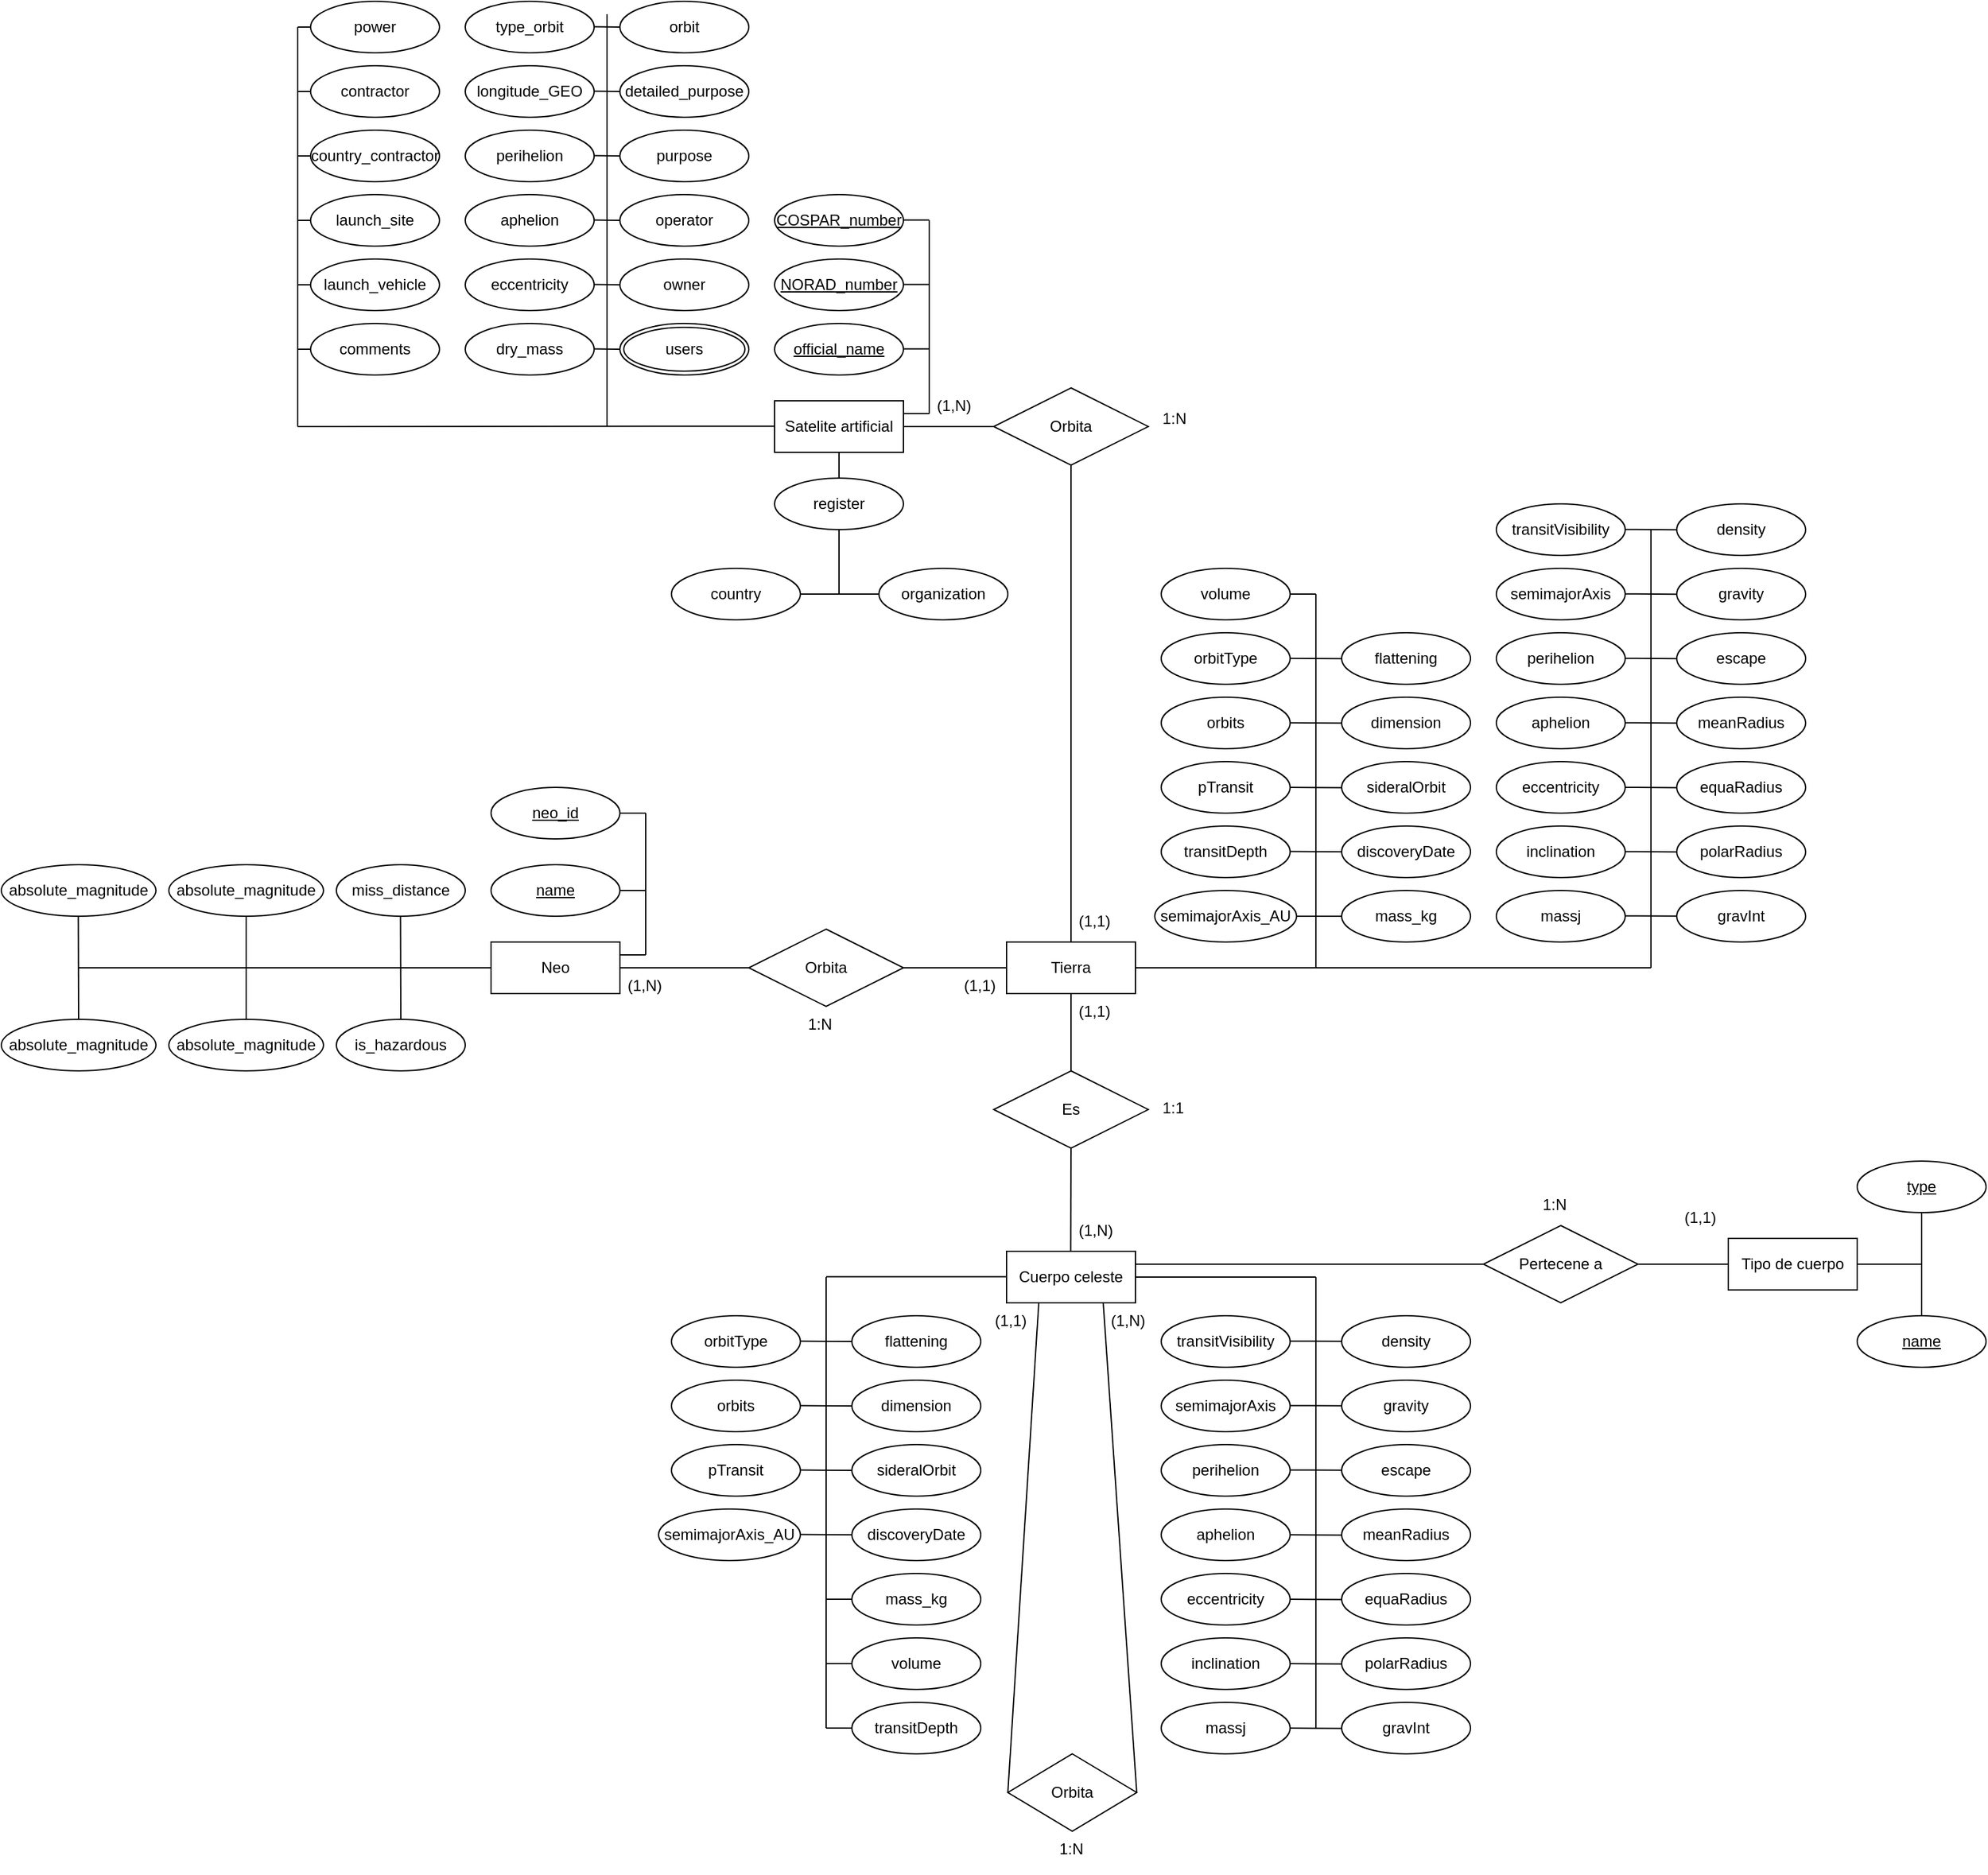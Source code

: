<mxfile version="24.8.3">
  <diagram name="Page-1" id="JwZZA1nJ-U_nsFNDZFmL">
    <mxGraphModel dx="2819" dy="2094" grid="1" gridSize="10" guides="1" tooltips="1" connect="1" arrows="1" fold="1" page="1" pageScale="1" pageWidth="850" pageHeight="1100" math="0" shadow="0">
      <root>
        <mxCell id="0" />
        <mxCell id="1" parent="0" />
        <mxCell id="BZmL4ZaEyLGGJYESyGP8-1" value="Cuerpo celeste" style="whiteSpace=wrap;html=1;align=center;" parent="1" vertex="1">
          <mxGeometry x="400" y="370" width="100" height="40" as="geometry" />
        </mxCell>
        <mxCell id="BZmL4ZaEyLGGJYESyGP8-6" value="semimajorAxis" style="ellipse;whiteSpace=wrap;html=1;align=center;" parent="1" vertex="1">
          <mxGeometry x="520" y="470" width="100" height="40" as="geometry" />
        </mxCell>
        <mxCell id="BZmL4ZaEyLGGJYESyGP8-7" value="perihelion" style="ellipse;whiteSpace=wrap;html=1;align=center;" parent="1" vertex="1">
          <mxGeometry x="520" y="520" width="100" height="40" as="geometry" />
        </mxCell>
        <mxCell id="BZmL4ZaEyLGGJYESyGP8-9" value="eccentricity" style="ellipse;whiteSpace=wrap;html=1;align=center;" parent="1" vertex="1">
          <mxGeometry x="520" y="620" width="100" height="40" as="geometry" />
        </mxCell>
        <mxCell id="BZmL4ZaEyLGGJYESyGP8-10" value="inclination" style="ellipse;whiteSpace=wrap;html=1;align=center;" parent="1" vertex="1">
          <mxGeometry x="520" y="670" width="100" height="40" as="geometry" />
        </mxCell>
        <mxCell id="BZmL4ZaEyLGGJYESyGP8-12" value="gravity" style="ellipse;whiteSpace=wrap;html=1;align=center;" parent="1" vertex="1">
          <mxGeometry x="660" y="470" width="100" height="40" as="geometry" />
        </mxCell>
        <mxCell id="BZmL4ZaEyLGGJYESyGP8-13" value="escape" style="ellipse;whiteSpace=wrap;html=1;align=center;" parent="1" vertex="1">
          <mxGeometry x="660" y="520" width="100" height="40" as="geometry" />
        </mxCell>
        <mxCell id="BZmL4ZaEyLGGJYESyGP8-15" value="equaRadius" style="ellipse;whiteSpace=wrap;html=1;align=center;" parent="1" vertex="1">
          <mxGeometry x="660" y="620" width="100" height="40" as="geometry" />
        </mxCell>
        <mxCell id="BZmL4ZaEyLGGJYESyGP8-16" value="polarRadius" style="ellipse;whiteSpace=wrap;html=1;align=center;" parent="1" vertex="1">
          <mxGeometry x="660" y="670" width="100" height="40" as="geometry" />
        </mxCell>
        <mxCell id="BZmL4ZaEyLGGJYESyGP8-17" value="meanRadius" style="ellipse;whiteSpace=wrap;html=1;align=center;" parent="1" vertex="1">
          <mxGeometry x="660" y="570" width="100" height="40" as="geometry" />
        </mxCell>
        <mxCell id="BZmL4ZaEyLGGJYESyGP8-18" value="aphelion" style="ellipse;whiteSpace=wrap;html=1;align=center;" parent="1" vertex="1">
          <mxGeometry x="520" y="570" width="100" height="40" as="geometry" />
        </mxCell>
        <mxCell id="BZmL4ZaEyLGGJYESyGP8-19" value="density" style="ellipse;whiteSpace=wrap;html=1;align=center;" parent="1" vertex="1">
          <mxGeometry x="660" y="420" width="100" height="40" as="geometry" />
        </mxCell>
        <mxCell id="BZmL4ZaEyLGGJYESyGP8-20" value="dimension" style="ellipse;whiteSpace=wrap;html=1;align=center;" parent="1" vertex="1">
          <mxGeometry x="280" y="470" width="100" height="40" as="geometry" />
        </mxCell>
        <mxCell id="BZmL4ZaEyLGGJYESyGP8-21" value="sideralOrbit" style="ellipse;whiteSpace=wrap;html=1;align=center;" parent="1" vertex="1">
          <mxGeometry x="280" y="520" width="100" height="40" as="geometry" />
        </mxCell>
        <mxCell id="BZmL4ZaEyLGGJYESyGP8-22" value="mass_kg" style="ellipse;whiteSpace=wrap;html=1;align=center;" parent="1" vertex="1">
          <mxGeometry x="280" y="620" width="100" height="40" as="geometry" />
        </mxCell>
        <mxCell id="BZmL4ZaEyLGGJYESyGP8-23" value="volume" style="ellipse;whiteSpace=wrap;html=1;align=center;" parent="1" vertex="1">
          <mxGeometry x="280" y="670" width="100" height="40" as="geometry" />
        </mxCell>
        <mxCell id="BZmL4ZaEyLGGJYESyGP8-24" value="discoveryDate" style="ellipse;whiteSpace=wrap;html=1;align=center;" parent="1" vertex="1">
          <mxGeometry x="280" y="570" width="100" height="40" as="geometry" />
        </mxCell>
        <mxCell id="BZmL4ZaEyLGGJYESyGP8-25" value="flattening" style="ellipse;whiteSpace=wrap;html=1;align=center;" parent="1" vertex="1">
          <mxGeometry x="280" y="420" width="100" height="40" as="geometry" />
        </mxCell>
        <mxCell id="BZmL4ZaEyLGGJYESyGP8-26" value="orbits" style="ellipse;whiteSpace=wrap;html=1;align=center;" parent="1" vertex="1">
          <mxGeometry x="140" y="470" width="100" height="40" as="geometry" />
        </mxCell>
        <mxCell id="BZmL4ZaEyLGGJYESyGP8-29" value="pTransit" style="ellipse;whiteSpace=wrap;html=1;align=center;" parent="1" vertex="1">
          <mxGeometry x="140" y="520" width="100" height="40" as="geometry" />
        </mxCell>
        <mxCell id="BZmL4ZaEyLGGJYESyGP8-31" value="orbitType" style="ellipse;whiteSpace=wrap;html=1;align=center;" parent="1" vertex="1">
          <mxGeometry x="140" y="420" width="100" height="40" as="geometry" />
        </mxCell>
        <mxCell id="BZmL4ZaEyLGGJYESyGP8-32" value="transitVisibility" style="ellipse;whiteSpace=wrap;html=1;align=center;" parent="1" vertex="1">
          <mxGeometry x="520" y="420" width="100" height="40" as="geometry" />
        </mxCell>
        <mxCell id="BZmL4ZaEyLGGJYESyGP8-33" value="transitDepth" style="ellipse;whiteSpace=wrap;html=1;align=center;" parent="1" vertex="1">
          <mxGeometry x="280" y="720" width="100" height="40" as="geometry" />
        </mxCell>
        <mxCell id="BZmL4ZaEyLGGJYESyGP8-34" value="semimajorAxis_AU" style="ellipse;whiteSpace=wrap;html=1;align=center;" parent="1" vertex="1">
          <mxGeometry x="130" y="570" width="110" height="40" as="geometry" />
        </mxCell>
        <mxCell id="BZmL4ZaEyLGGJYESyGP8-35" value="gravInt" style="ellipse;whiteSpace=wrap;html=1;align=center;" parent="1" vertex="1">
          <mxGeometry x="660" y="720" width="100" height="40" as="geometry" />
        </mxCell>
        <mxCell id="BZmL4ZaEyLGGJYESyGP8-36" value="massj" style="ellipse;whiteSpace=wrap;html=1;align=center;" parent="1" vertex="1">
          <mxGeometry x="520" y="720" width="100" height="40" as="geometry" />
        </mxCell>
        <mxCell id="BZmL4ZaEyLGGJYESyGP8-40" value="" style="endArrow=none;html=1;rounded=0;entryX=0.5;entryY=0;entryDx=0;entryDy=0;exitX=0.5;exitY=1;exitDx=0;exitDy=0;" parent="1" source="nv7CB-xG_zoC1LO6iBQY-89" target="nv7CB-xG_zoC1LO6iBQY-88" edge="1">
          <mxGeometry relative="1" as="geometry">
            <mxPoint x="450" y="170" as="sourcePoint" />
            <mxPoint x="450" y="340" as="targetPoint" />
          </mxGeometry>
        </mxCell>
        <mxCell id="BZmL4ZaEyLGGJYESyGP8-45" value="" style="endArrow=none;html=1;rounded=0;exitX=1;exitY=0.5;exitDx=0;exitDy=0;" parent="1" source="BZmL4ZaEyLGGJYESyGP8-1" edge="1">
          <mxGeometry relative="1" as="geometry">
            <mxPoint x="410" y="430" as="sourcePoint" />
            <mxPoint x="640" y="390" as="targetPoint" />
          </mxGeometry>
        </mxCell>
        <mxCell id="BZmL4ZaEyLGGJYESyGP8-46" value="" style="endArrow=none;html=1;rounded=0;" parent="1" edge="1">
          <mxGeometry relative="1" as="geometry">
            <mxPoint x="640" y="740" as="sourcePoint" />
            <mxPoint x="640" y="390" as="targetPoint" />
          </mxGeometry>
        </mxCell>
        <mxCell id="BZmL4ZaEyLGGJYESyGP8-47" value="" style="endArrow=none;html=1;rounded=0;" parent="1" edge="1">
          <mxGeometry relative="1" as="geometry">
            <mxPoint x="260" y="740" as="sourcePoint" />
            <mxPoint x="260" y="390" as="targetPoint" />
          </mxGeometry>
        </mxCell>
        <mxCell id="BZmL4ZaEyLGGJYESyGP8-48" value="" style="endArrow=none;html=1;rounded=0;exitX=1;exitY=0.5;exitDx=0;exitDy=0;" parent="1" edge="1">
          <mxGeometry relative="1" as="geometry">
            <mxPoint x="260" y="389.76" as="sourcePoint" />
            <mxPoint x="400" y="389.76" as="targetPoint" />
          </mxGeometry>
        </mxCell>
        <mxCell id="BZmL4ZaEyLGGJYESyGP8-49" value="" style="endArrow=none;html=1;rounded=0;" parent="1" edge="1">
          <mxGeometry relative="1" as="geometry">
            <mxPoint x="260" y="740" as="sourcePoint" />
            <mxPoint x="280" y="740" as="targetPoint" />
          </mxGeometry>
        </mxCell>
        <mxCell id="BZmL4ZaEyLGGJYESyGP8-50" value="" style="endArrow=none;html=1;rounded=0;" parent="1" edge="1">
          <mxGeometry relative="1" as="geometry">
            <mxPoint x="260" y="690" as="sourcePoint" />
            <mxPoint x="280" y="690" as="targetPoint" />
          </mxGeometry>
        </mxCell>
        <mxCell id="BZmL4ZaEyLGGJYESyGP8-51" value="" style="endArrow=none;html=1;rounded=0;" parent="1" edge="1">
          <mxGeometry relative="1" as="geometry">
            <mxPoint x="260" y="640" as="sourcePoint" />
            <mxPoint x="280" y="640" as="targetPoint" />
          </mxGeometry>
        </mxCell>
        <mxCell id="BZmL4ZaEyLGGJYESyGP8-52" value="" style="endArrow=none;html=1;rounded=0;" parent="1" edge="1">
          <mxGeometry relative="1" as="geometry">
            <mxPoint x="240" y="589.8" as="sourcePoint" />
            <mxPoint x="280" y="590" as="targetPoint" />
          </mxGeometry>
        </mxCell>
        <mxCell id="BZmL4ZaEyLGGJYESyGP8-53" value="" style="endArrow=none;html=1;rounded=0;" parent="1" edge="1">
          <mxGeometry relative="1" as="geometry">
            <mxPoint x="240" y="539.8" as="sourcePoint" />
            <mxPoint x="280" y="540" as="targetPoint" />
          </mxGeometry>
        </mxCell>
        <mxCell id="BZmL4ZaEyLGGJYESyGP8-54" value="" style="endArrow=none;html=1;rounded=0;" parent="1" edge="1">
          <mxGeometry relative="1" as="geometry">
            <mxPoint x="240" y="439.8" as="sourcePoint" />
            <mxPoint x="280" y="440" as="targetPoint" />
          </mxGeometry>
        </mxCell>
        <mxCell id="BZmL4ZaEyLGGJYESyGP8-55" value="" style="endArrow=none;html=1;rounded=0;" parent="1" edge="1">
          <mxGeometry relative="1" as="geometry">
            <mxPoint x="240" y="489.8" as="sourcePoint" />
            <mxPoint x="280" y="490" as="targetPoint" />
          </mxGeometry>
        </mxCell>
        <mxCell id="BZmL4ZaEyLGGJYESyGP8-60" value="" style="endArrow=none;html=1;rounded=0;" parent="1" edge="1">
          <mxGeometry relative="1" as="geometry">
            <mxPoint x="620" y="740" as="sourcePoint" />
            <mxPoint x="660" y="740.2" as="targetPoint" />
          </mxGeometry>
        </mxCell>
        <mxCell id="BZmL4ZaEyLGGJYESyGP8-61" value="" style="endArrow=none;html=1;rounded=0;" parent="1" edge="1">
          <mxGeometry relative="1" as="geometry">
            <mxPoint x="620" y="690" as="sourcePoint" />
            <mxPoint x="660" y="690.2" as="targetPoint" />
          </mxGeometry>
        </mxCell>
        <mxCell id="BZmL4ZaEyLGGJYESyGP8-62" value="" style="endArrow=none;html=1;rounded=0;" parent="1" edge="1">
          <mxGeometry relative="1" as="geometry">
            <mxPoint x="620" y="640" as="sourcePoint" />
            <mxPoint x="660" y="640.2" as="targetPoint" />
          </mxGeometry>
        </mxCell>
        <mxCell id="BZmL4ZaEyLGGJYESyGP8-63" value="" style="endArrow=none;html=1;rounded=0;" parent="1" edge="1">
          <mxGeometry relative="1" as="geometry">
            <mxPoint x="620" y="590" as="sourcePoint" />
            <mxPoint x="660" y="590.2" as="targetPoint" />
          </mxGeometry>
        </mxCell>
        <mxCell id="BZmL4ZaEyLGGJYESyGP8-64" value="" style="endArrow=none;html=1;rounded=0;" parent="1" edge="1">
          <mxGeometry relative="1" as="geometry">
            <mxPoint x="620" y="539.71" as="sourcePoint" />
            <mxPoint x="660" y="539.91" as="targetPoint" />
          </mxGeometry>
        </mxCell>
        <mxCell id="BZmL4ZaEyLGGJYESyGP8-65" value="" style="endArrow=none;html=1;rounded=0;" parent="1" edge="1">
          <mxGeometry relative="1" as="geometry">
            <mxPoint x="620" y="489.71" as="sourcePoint" />
            <mxPoint x="660" y="489.91" as="targetPoint" />
          </mxGeometry>
        </mxCell>
        <mxCell id="BZmL4ZaEyLGGJYESyGP8-66" value="" style="endArrow=none;html=1;rounded=0;" parent="1" edge="1">
          <mxGeometry relative="1" as="geometry">
            <mxPoint x="620" y="439.71" as="sourcePoint" />
            <mxPoint x="660" y="439.91" as="targetPoint" />
          </mxGeometry>
        </mxCell>
        <mxCell id="BZmL4ZaEyLGGJYESyGP8-67" value="Tipo de cuerpo" style="whiteSpace=wrap;html=1;align=center;" parent="1" vertex="1">
          <mxGeometry x="960" y="360" width="100" height="40" as="geometry" />
        </mxCell>
        <mxCell id="BZmL4ZaEyLGGJYESyGP8-69" value="" style="endArrow=none;html=1;rounded=0;exitX=0.75;exitY=0;exitDx=0;exitDy=0;" parent="1" edge="1">
          <mxGeometry relative="1" as="geometry">
            <mxPoint x="500" y="380" as="sourcePoint" />
            <mxPoint x="830" y="380" as="targetPoint" />
          </mxGeometry>
        </mxCell>
        <mxCell id="BZmL4ZaEyLGGJYESyGP8-71" value="" style="endArrow=none;html=1;rounded=0;entryX=0;entryY=0.5;entryDx=0;entryDy=0;exitX=1;exitY=0.5;exitDx=0;exitDy=0;" parent="1" source="BZmL4ZaEyLGGJYESyGP8-79" target="BZmL4ZaEyLGGJYESyGP8-67" edge="1">
          <mxGeometry relative="1" as="geometry">
            <mxPoint x="830" y="270" as="sourcePoint" />
            <mxPoint x="660" y="320" as="targetPoint" />
          </mxGeometry>
        </mxCell>
        <mxCell id="BZmL4ZaEyLGGJYESyGP8-72" value="type" style="ellipse;whiteSpace=wrap;html=1;align=center;fontStyle=4;" parent="1" vertex="1">
          <mxGeometry x="1060" y="300" width="100" height="40" as="geometry" />
        </mxCell>
        <mxCell id="BZmL4ZaEyLGGJYESyGP8-73" value="name" style="ellipse;whiteSpace=wrap;html=1;align=center;fontStyle=4;" parent="1" vertex="1">
          <mxGeometry x="1060" y="420" width="100" height="40" as="geometry" />
        </mxCell>
        <mxCell id="BZmL4ZaEyLGGJYESyGP8-74" value="" style="line;strokeWidth=1;rotatable=0;dashed=0;labelPosition=right;align=left;verticalAlign=middle;spacingTop=0;spacingLeft=6;points=[];portConstraint=eastwest;" parent="1" vertex="1">
          <mxGeometry x="1060" y="375" width="50" height="10" as="geometry" />
        </mxCell>
        <mxCell id="BZmL4ZaEyLGGJYESyGP8-78" value="" style="endArrow=none;html=1;rounded=0;exitX=0.5;exitY=1;exitDx=0;exitDy=0;entryX=0.5;entryY=0;entryDx=0;entryDy=0;" parent="1" source="BZmL4ZaEyLGGJYESyGP8-72" target="BZmL4ZaEyLGGJYESyGP8-73" edge="1">
          <mxGeometry relative="1" as="geometry">
            <mxPoint x="890" y="290" as="sourcePoint" />
            <mxPoint x="1050" y="290" as="targetPoint" />
          </mxGeometry>
        </mxCell>
        <mxCell id="BZmL4ZaEyLGGJYESyGP8-79" value="Pertecene a" style="shape=rhombus;perimeter=rhombusPerimeter;whiteSpace=wrap;html=1;align=center;" parent="1" vertex="1">
          <mxGeometry x="770" y="350" width="120" height="60" as="geometry" />
        </mxCell>
        <mxCell id="BZmL4ZaEyLGGJYESyGP8-81" value="Neo" style="whiteSpace=wrap;html=1;align=center;" parent="1" vertex="1">
          <mxGeometry y="130" width="100" height="40" as="geometry" />
        </mxCell>
        <mxCell id="BZmL4ZaEyLGGJYESyGP8-82" value="" style="endArrow=none;html=1;rounded=0;entryX=0;entryY=0.5;entryDx=0;entryDy=0;exitX=1;exitY=0.5;exitDx=0;exitDy=0;" parent="1" source="BZmL4ZaEyLGGJYESyGP8-100" edge="1">
          <mxGeometry relative="1" as="geometry">
            <mxPoint x="360" y="270" as="sourcePoint" />
            <mxPoint x="400" y="150" as="targetPoint" />
          </mxGeometry>
        </mxCell>
        <mxCell id="BZmL4ZaEyLGGJYESyGP8-83" value="name" style="ellipse;whiteSpace=wrap;html=1;align=center;fontStyle=4;" parent="1" vertex="1">
          <mxGeometry y="70" width="100" height="40" as="geometry" />
        </mxCell>
        <mxCell id="BZmL4ZaEyLGGJYESyGP8-84" value="neo_id" style="ellipse;whiteSpace=wrap;html=1;align=center;fontStyle=4;" parent="1" vertex="1">
          <mxGeometry y="10" width="100" height="40" as="geometry" />
        </mxCell>
        <mxCell id="BZmL4ZaEyLGGJYESyGP8-85" value="absolute_magnitude" style="ellipse;whiteSpace=wrap;html=1;align=center;" parent="1" vertex="1">
          <mxGeometry x="-250" y="190" width="120" height="40" as="geometry" />
        </mxCell>
        <mxCell id="BZmL4ZaEyLGGJYESyGP8-86" value="absolute_magnitude" style="ellipse;whiteSpace=wrap;html=1;align=center;" parent="1" vertex="1">
          <mxGeometry x="-250" y="70" width="120" height="40" as="geometry" />
        </mxCell>
        <mxCell id="BZmL4ZaEyLGGJYESyGP8-87" value="absolute_magnitude" style="ellipse;whiteSpace=wrap;html=1;align=center;" parent="1" vertex="1">
          <mxGeometry x="-380" y="190" width="120" height="40" as="geometry" />
        </mxCell>
        <mxCell id="BZmL4ZaEyLGGJYESyGP8-88" value="absolute_magnitude" style="ellipse;whiteSpace=wrap;html=1;align=center;" parent="1" vertex="1">
          <mxGeometry x="-380" y="70" width="120" height="40" as="geometry" />
        </mxCell>
        <mxCell id="BZmL4ZaEyLGGJYESyGP8-89" value="miss_distance" style="ellipse;whiteSpace=wrap;html=1;align=center;" parent="1" vertex="1">
          <mxGeometry x="-120" y="70" width="100" height="40" as="geometry" />
        </mxCell>
        <mxCell id="BZmL4ZaEyLGGJYESyGP8-91" value="is_hazardous" style="ellipse;whiteSpace=wrap;html=1;align=center;" parent="1" vertex="1">
          <mxGeometry x="-120" y="190" width="100" height="40" as="geometry" />
        </mxCell>
        <mxCell id="BZmL4ZaEyLGGJYESyGP8-92" value="" style="endArrow=none;html=1;rounded=0;exitX=1;exitY=0.25;exitDx=0;exitDy=0;" parent="1" source="BZmL4ZaEyLGGJYESyGP8-81" edge="1">
          <mxGeometry relative="1" as="geometry">
            <mxPoint x="-170" y="140" as="sourcePoint" />
            <mxPoint x="120" y="140" as="targetPoint" />
          </mxGeometry>
        </mxCell>
        <mxCell id="BZmL4ZaEyLGGJYESyGP8-93" value="" style="endArrow=none;html=1;rounded=0;" parent="1" edge="1">
          <mxGeometry relative="1" as="geometry">
            <mxPoint x="120" y="30" as="sourcePoint" />
            <mxPoint x="120" y="140" as="targetPoint" />
          </mxGeometry>
        </mxCell>
        <mxCell id="BZmL4ZaEyLGGJYESyGP8-94" value="" style="endArrow=none;html=1;rounded=0;entryX=1;entryY=0.5;entryDx=0;entryDy=0;" parent="1" target="BZmL4ZaEyLGGJYESyGP8-83" edge="1">
          <mxGeometry relative="1" as="geometry">
            <mxPoint x="120" y="90" as="sourcePoint" />
            <mxPoint x="-10" y="140" as="targetPoint" />
          </mxGeometry>
        </mxCell>
        <mxCell id="BZmL4ZaEyLGGJYESyGP8-95" value="" style="endArrow=none;html=1;rounded=0;exitX=1;exitY=0.5;exitDx=0;exitDy=0;" parent="1" source="BZmL4ZaEyLGGJYESyGP8-84" edge="1">
          <mxGeometry relative="1" as="geometry">
            <mxPoint x="-170" y="-10" as="sourcePoint" />
            <mxPoint x="120" y="30" as="targetPoint" />
          </mxGeometry>
        </mxCell>
        <mxCell id="BZmL4ZaEyLGGJYESyGP8-96" value="" style="endArrow=none;html=1;rounded=0;entryX=0;entryY=0.5;entryDx=0;entryDy=0;" parent="1" target="BZmL4ZaEyLGGJYESyGP8-81" edge="1">
          <mxGeometry relative="1" as="geometry">
            <mxPoint x="-320" y="150" as="sourcePoint" />
            <mxPoint x="-10" y="140" as="targetPoint" />
          </mxGeometry>
        </mxCell>
        <mxCell id="BZmL4ZaEyLGGJYESyGP8-97" value="" style="endArrow=none;html=1;rounded=0;exitX=0.5;exitY=1;exitDx=0;exitDy=0;entryX=0.5;entryY=0;entryDx=0;entryDy=0;" parent="1" source="BZmL4ZaEyLGGJYESyGP8-86" target="BZmL4ZaEyLGGJYESyGP8-85" edge="1">
          <mxGeometry relative="1" as="geometry">
            <mxPoint x="-170" y="140" as="sourcePoint" />
            <mxPoint x="-10" y="140" as="targetPoint" />
          </mxGeometry>
        </mxCell>
        <mxCell id="BZmL4ZaEyLGGJYESyGP8-98" value="" style="endArrow=none;html=1;rounded=0;exitX=0.5;exitY=1;exitDx=0;exitDy=0;entryX=0.5;entryY=0;entryDx=0;entryDy=0;" parent="1" target="BZmL4ZaEyLGGJYESyGP8-91" edge="1">
          <mxGeometry relative="1" as="geometry">
            <mxPoint x="-70.25" y="110" as="sourcePoint" />
            <mxPoint x="-70.25" y="180" as="targetPoint" />
          </mxGeometry>
        </mxCell>
        <mxCell id="BZmL4ZaEyLGGJYESyGP8-99" value="" style="endArrow=none;html=1;rounded=0;exitX=0.5;exitY=1;exitDx=0;exitDy=0;entryX=0.5;entryY=0;entryDx=0;entryDy=0;" parent="1" target="BZmL4ZaEyLGGJYESyGP8-87" edge="1">
          <mxGeometry relative="1" as="geometry">
            <mxPoint x="-320.25" y="110" as="sourcePoint" />
            <mxPoint x="-320.25" y="180" as="targetPoint" />
          </mxGeometry>
        </mxCell>
        <mxCell id="BZmL4ZaEyLGGJYESyGP8-101" value="" style="endArrow=none;html=1;rounded=0;entryX=0;entryY=0.5;entryDx=0;entryDy=0;exitX=1;exitY=0.5;exitDx=0;exitDy=0;" parent="1" source="BZmL4ZaEyLGGJYESyGP8-81" target="BZmL4ZaEyLGGJYESyGP8-100" edge="1">
          <mxGeometry relative="1" as="geometry">
            <mxPoint x="100" y="150" as="sourcePoint" />
            <mxPoint x="400" y="150" as="targetPoint" />
          </mxGeometry>
        </mxCell>
        <mxCell id="BZmL4ZaEyLGGJYESyGP8-100" value="Orbita" style="shape=rhombus;perimeter=rhombusPerimeter;whiteSpace=wrap;html=1;align=center;" parent="1" vertex="1">
          <mxGeometry x="200" y="120" width="120" height="60" as="geometry" />
        </mxCell>
        <mxCell id="BZmL4ZaEyLGGJYESyGP8-102" value="Orbita" style="shape=rhombus;perimeter=rhombusPerimeter;whiteSpace=wrap;html=1;align=center;" parent="1" vertex="1">
          <mxGeometry x="401" y="760" width="100" height="60" as="geometry" />
        </mxCell>
        <mxCell id="BZmL4ZaEyLGGJYESyGP8-103" value="" style="endArrow=none;html=1;rounded=0;exitX=1;exitY=0.5;exitDx=0;exitDy=0;entryX=0.75;entryY=1;entryDx=0;entryDy=0;" parent="1" source="BZmL4ZaEyLGGJYESyGP8-102" target="BZmL4ZaEyLGGJYESyGP8-1" edge="1">
          <mxGeometry relative="1" as="geometry">
            <mxPoint x="450" y="730" as="sourcePoint" />
            <mxPoint x="610" y="730" as="targetPoint" />
          </mxGeometry>
        </mxCell>
        <mxCell id="BZmL4ZaEyLGGJYESyGP8-104" value="" style="endArrow=none;html=1;rounded=0;exitX=0;exitY=0.5;exitDx=0;exitDy=0;entryX=0.25;entryY=1;entryDx=0;entryDy=0;" parent="1" source="BZmL4ZaEyLGGJYESyGP8-102" target="BZmL4ZaEyLGGJYESyGP8-1" edge="1">
          <mxGeometry relative="1" as="geometry">
            <mxPoint x="390" y="640" as="sourcePoint" />
            <mxPoint x="550" y="640" as="targetPoint" />
          </mxGeometry>
        </mxCell>
        <mxCell id="BZmL4ZaEyLGGJYESyGP8-105" value="Orbita" style="shape=rhombus;perimeter=rhombusPerimeter;whiteSpace=wrap;html=1;align=center;" parent="1" vertex="1">
          <mxGeometry x="390" y="-300" width="120" height="60" as="geometry" />
        </mxCell>
        <mxCell id="BZmL4ZaEyLGGJYESyGP8-106" value="" style="endArrow=none;html=1;rounded=0;exitX=0.5;exitY=0;exitDx=0;exitDy=0;entryX=0.5;entryY=1;entryDx=0;entryDy=0;" parent="1" target="BZmL4ZaEyLGGJYESyGP8-105" edge="1">
          <mxGeometry relative="1" as="geometry">
            <mxPoint x="450" y="130" as="sourcePoint" />
            <mxPoint x="370" y="-50" as="targetPoint" />
          </mxGeometry>
        </mxCell>
        <mxCell id="BZmL4ZaEyLGGJYESyGP8-107" value="" style="endArrow=none;html=1;rounded=0;entryX=0;entryY=0.5;entryDx=0;entryDy=0;exitX=1;exitY=0.5;exitDx=0;exitDy=0;" parent="1" source="BZmL4ZaEyLGGJYESyGP8-108" target="BZmL4ZaEyLGGJYESyGP8-105" edge="1">
          <mxGeometry relative="1" as="geometry">
            <mxPoint x="170" y="-150" as="sourcePoint" />
            <mxPoint x="330" y="-150" as="targetPoint" />
          </mxGeometry>
        </mxCell>
        <mxCell id="BZmL4ZaEyLGGJYESyGP8-108" value="Satelite artificial" style="whiteSpace=wrap;html=1;align=center;" parent="1" vertex="1">
          <mxGeometry x="220" y="-290" width="100" height="40" as="geometry" />
        </mxCell>
        <mxCell id="BZmL4ZaEyLGGJYESyGP8-109" value="dimension" style="ellipse;whiteSpace=wrap;html=1;align=center;" parent="1" vertex="1">
          <mxGeometry x="660" y="-60" width="100" height="40" as="geometry" />
        </mxCell>
        <mxCell id="BZmL4ZaEyLGGJYESyGP8-110" value="sideralOrbit" style="ellipse;whiteSpace=wrap;html=1;align=center;" parent="1" vertex="1">
          <mxGeometry x="660" y="-10" width="100" height="40" as="geometry" />
        </mxCell>
        <mxCell id="BZmL4ZaEyLGGJYESyGP8-111" value="mass_kg" style="ellipse;whiteSpace=wrap;html=1;align=center;" parent="1" vertex="1">
          <mxGeometry x="660" y="90" width="100" height="40" as="geometry" />
        </mxCell>
        <mxCell id="BZmL4ZaEyLGGJYESyGP8-112" value="volume" style="ellipse;whiteSpace=wrap;html=1;align=center;" parent="1" vertex="1">
          <mxGeometry x="520" y="-160" width="100" height="40" as="geometry" />
        </mxCell>
        <mxCell id="BZmL4ZaEyLGGJYESyGP8-113" value="discoveryDate" style="ellipse;whiteSpace=wrap;html=1;align=center;" parent="1" vertex="1">
          <mxGeometry x="660" y="40" width="100" height="40" as="geometry" />
        </mxCell>
        <mxCell id="BZmL4ZaEyLGGJYESyGP8-114" value="flattening" style="ellipse;whiteSpace=wrap;html=1;align=center;" parent="1" vertex="1">
          <mxGeometry x="660" y="-110" width="100" height="40" as="geometry" />
        </mxCell>
        <mxCell id="BZmL4ZaEyLGGJYESyGP8-115" value="orbits" style="ellipse;whiteSpace=wrap;html=1;align=center;" parent="1" vertex="1">
          <mxGeometry x="520" y="-60" width="100" height="40" as="geometry" />
        </mxCell>
        <mxCell id="BZmL4ZaEyLGGJYESyGP8-116" value="pTransit" style="ellipse;whiteSpace=wrap;html=1;align=center;" parent="1" vertex="1">
          <mxGeometry x="520" y="-10" width="100" height="40" as="geometry" />
        </mxCell>
        <mxCell id="BZmL4ZaEyLGGJYESyGP8-117" value="orbitType" style="ellipse;whiteSpace=wrap;html=1;align=center;" parent="1" vertex="1">
          <mxGeometry x="520" y="-110" width="100" height="40" as="geometry" />
        </mxCell>
        <mxCell id="BZmL4ZaEyLGGJYESyGP8-118" value="transitDepth" style="ellipse;whiteSpace=wrap;html=1;align=center;" parent="1" vertex="1">
          <mxGeometry x="520" y="40" width="100" height="40" as="geometry" />
        </mxCell>
        <mxCell id="BZmL4ZaEyLGGJYESyGP8-119" value="semimajorAxis_AU" style="ellipse;whiteSpace=wrap;html=1;align=center;" parent="1" vertex="1">
          <mxGeometry x="515" y="90" width="110" height="40" as="geometry" />
        </mxCell>
        <mxCell id="BZmL4ZaEyLGGJYESyGP8-125" value="semimajorAxis" style="ellipse;whiteSpace=wrap;html=1;align=center;" parent="1" vertex="1">
          <mxGeometry x="780" y="-160" width="100" height="40" as="geometry" />
        </mxCell>
        <mxCell id="BZmL4ZaEyLGGJYESyGP8-126" value="perihelion" style="ellipse;whiteSpace=wrap;html=1;align=center;" parent="1" vertex="1">
          <mxGeometry x="780" y="-110" width="100" height="40" as="geometry" />
        </mxCell>
        <mxCell id="BZmL4ZaEyLGGJYESyGP8-127" value="eccentricity" style="ellipse;whiteSpace=wrap;html=1;align=center;" parent="1" vertex="1">
          <mxGeometry x="780" y="-10" width="100" height="40" as="geometry" />
        </mxCell>
        <mxCell id="BZmL4ZaEyLGGJYESyGP8-128" value="inclination" style="ellipse;whiteSpace=wrap;html=1;align=center;" parent="1" vertex="1">
          <mxGeometry x="780" y="40" width="100" height="40" as="geometry" />
        </mxCell>
        <mxCell id="BZmL4ZaEyLGGJYESyGP8-129" value="gravity" style="ellipse;whiteSpace=wrap;html=1;align=center;" parent="1" vertex="1">
          <mxGeometry x="920" y="-160" width="100" height="40" as="geometry" />
        </mxCell>
        <mxCell id="BZmL4ZaEyLGGJYESyGP8-130" value="escape" style="ellipse;whiteSpace=wrap;html=1;align=center;" parent="1" vertex="1">
          <mxGeometry x="920" y="-110" width="100" height="40" as="geometry" />
        </mxCell>
        <mxCell id="BZmL4ZaEyLGGJYESyGP8-131" value="equaRadius" style="ellipse;whiteSpace=wrap;html=1;align=center;" parent="1" vertex="1">
          <mxGeometry x="920" y="-10" width="100" height="40" as="geometry" />
        </mxCell>
        <mxCell id="BZmL4ZaEyLGGJYESyGP8-132" value="polarRadius" style="ellipse;whiteSpace=wrap;html=1;align=center;" parent="1" vertex="1">
          <mxGeometry x="920" y="40" width="100" height="40" as="geometry" />
        </mxCell>
        <mxCell id="BZmL4ZaEyLGGJYESyGP8-133" value="meanRadius" style="ellipse;whiteSpace=wrap;html=1;align=center;" parent="1" vertex="1">
          <mxGeometry x="920" y="-60" width="100" height="40" as="geometry" />
        </mxCell>
        <mxCell id="BZmL4ZaEyLGGJYESyGP8-134" value="aphelion" style="ellipse;whiteSpace=wrap;html=1;align=center;" parent="1" vertex="1">
          <mxGeometry x="780" y="-60" width="100" height="40" as="geometry" />
        </mxCell>
        <mxCell id="BZmL4ZaEyLGGJYESyGP8-135" value="density" style="ellipse;whiteSpace=wrap;html=1;align=center;" parent="1" vertex="1">
          <mxGeometry x="920" y="-210" width="100" height="40" as="geometry" />
        </mxCell>
        <mxCell id="BZmL4ZaEyLGGJYESyGP8-136" value="transitVisibility" style="ellipse;whiteSpace=wrap;html=1;align=center;" parent="1" vertex="1">
          <mxGeometry x="780" y="-210" width="100" height="40" as="geometry" />
        </mxCell>
        <mxCell id="BZmL4ZaEyLGGJYESyGP8-137" value="gravInt" style="ellipse;whiteSpace=wrap;html=1;align=center;" parent="1" vertex="1">
          <mxGeometry x="920" y="90" width="100" height="40" as="geometry" />
        </mxCell>
        <mxCell id="BZmL4ZaEyLGGJYESyGP8-138" value="massj" style="ellipse;whiteSpace=wrap;html=1;align=center;" parent="1" vertex="1">
          <mxGeometry x="780" y="90" width="100" height="40" as="geometry" />
        </mxCell>
        <mxCell id="BZmL4ZaEyLGGJYESyGP8-139" value="" style="endArrow=none;html=1;rounded=0;exitX=1;exitY=0.5;exitDx=0;exitDy=0;" parent="1" edge="1">
          <mxGeometry relative="1" as="geometry">
            <mxPoint x="500" y="150" as="sourcePoint" />
            <mxPoint x="900" y="150" as="targetPoint" />
          </mxGeometry>
        </mxCell>
        <mxCell id="BZmL4ZaEyLGGJYESyGP8-140" value="" style="endArrow=none;html=1;rounded=0;" parent="1" edge="1">
          <mxGeometry relative="1" as="geometry">
            <mxPoint x="640" y="150" as="sourcePoint" />
            <mxPoint x="640" y="-140" as="targetPoint" />
          </mxGeometry>
        </mxCell>
        <mxCell id="BZmL4ZaEyLGGJYESyGP8-141" value="" style="endArrow=none;html=1;rounded=0;" parent="1" edge="1">
          <mxGeometry relative="1" as="geometry">
            <mxPoint x="900" y="150" as="sourcePoint" />
            <mxPoint x="900" y="-190" as="targetPoint" />
          </mxGeometry>
        </mxCell>
        <mxCell id="BZmL4ZaEyLGGJYESyGP8-142" value="" style="endArrow=none;html=1;rounded=0;entryX=0;entryY=0.5;entryDx=0;entryDy=0;exitX=1;exitY=0.5;exitDx=0;exitDy=0;" parent="1" source="BZmL4ZaEyLGGJYESyGP8-119" target="BZmL4ZaEyLGGJYESyGP8-111" edge="1">
          <mxGeometry relative="1" as="geometry">
            <mxPoint x="630" y="109.58" as="sourcePoint" />
            <mxPoint x="660" y="110" as="targetPoint" />
          </mxGeometry>
        </mxCell>
        <mxCell id="BZmL4ZaEyLGGJYESyGP8-143" value="" style="endArrow=none;html=1;rounded=0;entryX=0;entryY=0.5;entryDx=0;entryDy=0;" parent="1" target="BZmL4ZaEyLGGJYESyGP8-113" edge="1">
          <mxGeometry relative="1" as="geometry">
            <mxPoint x="620" y="59.79" as="sourcePoint" />
            <mxPoint x="660" y="60" as="targetPoint" />
          </mxGeometry>
        </mxCell>
        <mxCell id="BZmL4ZaEyLGGJYESyGP8-145" value="" style="endArrow=none;html=1;rounded=0;entryX=0;entryY=0.5;entryDx=0;entryDy=0;" parent="1" edge="1">
          <mxGeometry relative="1" as="geometry">
            <mxPoint x="620" y="10.0" as="sourcePoint" />
            <mxPoint x="660" y="10.21" as="targetPoint" />
          </mxGeometry>
        </mxCell>
        <mxCell id="BZmL4ZaEyLGGJYESyGP8-146" value="" style="endArrow=none;html=1;rounded=0;entryX=0;entryY=0.5;entryDx=0;entryDy=0;" parent="1" edge="1">
          <mxGeometry relative="1" as="geometry">
            <mxPoint x="620" y="-40.14" as="sourcePoint" />
            <mxPoint x="660" y="-39.93" as="targetPoint" />
          </mxGeometry>
        </mxCell>
        <mxCell id="BZmL4ZaEyLGGJYESyGP8-147" value="" style="endArrow=none;html=1;rounded=0;entryX=0;entryY=0.5;entryDx=0;entryDy=0;" parent="1" edge="1">
          <mxGeometry relative="1" as="geometry">
            <mxPoint x="620" y="-90.14" as="sourcePoint" />
            <mxPoint x="660" y="-89.93" as="targetPoint" />
          </mxGeometry>
        </mxCell>
        <mxCell id="BZmL4ZaEyLGGJYESyGP8-148" value="" style="endArrow=none;html=1;rounded=0;" parent="1" edge="1">
          <mxGeometry relative="1" as="geometry">
            <mxPoint x="620" y="-140" as="sourcePoint" />
            <mxPoint x="640" y="-140" as="targetPoint" />
          </mxGeometry>
        </mxCell>
        <mxCell id="BZmL4ZaEyLGGJYESyGP8-149" value="" style="endArrow=none;html=1;rounded=0;entryX=0;entryY=0.5;entryDx=0;entryDy=0;" parent="1" edge="1">
          <mxGeometry relative="1" as="geometry">
            <mxPoint x="880" y="109.71" as="sourcePoint" />
            <mxPoint x="920" y="109.92" as="targetPoint" />
          </mxGeometry>
        </mxCell>
        <mxCell id="BZmL4ZaEyLGGJYESyGP8-150" value="" style="endArrow=none;html=1;rounded=0;entryX=0;entryY=0.5;entryDx=0;entryDy=0;" parent="1" edge="1">
          <mxGeometry relative="1" as="geometry">
            <mxPoint x="880" y="59.86" as="sourcePoint" />
            <mxPoint x="920" y="60.07" as="targetPoint" />
          </mxGeometry>
        </mxCell>
        <mxCell id="BZmL4ZaEyLGGJYESyGP8-151" value="" style="endArrow=none;html=1;rounded=0;entryX=0;entryY=0.5;entryDx=0;entryDy=0;" parent="1" edge="1">
          <mxGeometry relative="1" as="geometry">
            <mxPoint x="880" y="10.0" as="sourcePoint" />
            <mxPoint x="920" y="10.21" as="targetPoint" />
          </mxGeometry>
        </mxCell>
        <mxCell id="BZmL4ZaEyLGGJYESyGP8-152" value="" style="endArrow=none;html=1;rounded=0;entryX=0;entryY=0.5;entryDx=0;entryDy=0;" parent="1" edge="1">
          <mxGeometry relative="1" as="geometry">
            <mxPoint x="880" y="-40.14" as="sourcePoint" />
            <mxPoint x="920" y="-39.93" as="targetPoint" />
          </mxGeometry>
        </mxCell>
        <mxCell id="BZmL4ZaEyLGGJYESyGP8-153" value="" style="endArrow=none;html=1;rounded=0;entryX=0;entryY=0.5;entryDx=0;entryDy=0;" parent="1" edge="1">
          <mxGeometry relative="1" as="geometry">
            <mxPoint x="880" y="-90.14" as="sourcePoint" />
            <mxPoint x="920" y="-89.93" as="targetPoint" />
          </mxGeometry>
        </mxCell>
        <mxCell id="BZmL4ZaEyLGGJYESyGP8-154" value="" style="endArrow=none;html=1;rounded=0;entryX=0;entryY=0.5;entryDx=0;entryDy=0;" parent="1" edge="1">
          <mxGeometry relative="1" as="geometry">
            <mxPoint x="880" y="-190.14" as="sourcePoint" />
            <mxPoint x="920" y="-189.93" as="targetPoint" />
          </mxGeometry>
        </mxCell>
        <mxCell id="BZmL4ZaEyLGGJYESyGP8-155" value="" style="endArrow=none;html=1;rounded=0;entryX=0;entryY=0.5;entryDx=0;entryDy=0;" parent="1" edge="1">
          <mxGeometry relative="1" as="geometry">
            <mxPoint x="880" y="-140.14" as="sourcePoint" />
            <mxPoint x="920" y="-139.93" as="targetPoint" />
          </mxGeometry>
        </mxCell>
        <mxCell id="BZmL4ZaEyLGGJYESyGP8-158" value="official_name" style="ellipse;whiteSpace=wrap;html=1;align=center;fontStyle=4;" parent="1" vertex="1">
          <mxGeometry x="220" y="-350" width="100" height="40" as="geometry" />
        </mxCell>
        <mxCell id="BZmL4ZaEyLGGJYESyGP8-159" value="COSPAR&lt;span style=&quot;color: rgba(0, 0, 0, 0); font-family: monospace; font-size: 0px; text-align: start; text-wrap-mode: nowrap;&quot;&gt;%3CmxGraphModel%3E%3Croot%3E%3CmxCell%20id%3D%220%22%2F%3E%3CmxCell%20id%3D%221%22%20parent%3D%220%22%2F%3E%3CmxCell%20id%3D%222%22%20value%3D%22%22%20style%3D%22endArrow%3Dnone%3Bhtml%3D1%3Brounded%3D0%3BentryX%3D0%3BentryY%3D0.5%3BentryDx%3D0%3BentryDy%3D0%3B%22%20edge%3D%221%22%20parent%3D%221%22%3E%3CmxGeometry%20relative%3D%221%22%20as%3D%22geometry%22%3E%3CmxPoint%20x%3D%22880%22%20y%3D%22-90.14%22%20as%3D%22sourcePoint%22%2F%3E%3CmxPoint%20x%3D%22920%22%20y%3D%22-89.93%22%20as%3D%22targetPoint%22%2F%3E%3C%2FmxGeometry%3E%3C%2FmxCell%3E%3C%2Froot%3E%3C%2FmxGraphModel%3E&lt;/span&gt;_number&lt;span style=&quot;color: rgba(0, 0, 0, 0); font-family: monospace; font-size: 0px; text-align: start; text-wrap-mode: nowrap;&quot;&gt;%3CmxGraphModel%3E%3Croot%3E%3CmxCell%20id%3D%220%22%2F%3E%3CmxCell%20id%3D%221%22%20parent%3D%220%22%2F%3E%3CmxCell%20id%3D%222%22%20value%3D%22%22%20style%3D%22endArrow%3Dnone%3Bhtml%3D1%3Brounded%3D0%3BentryX%3D0%3BentryY%3D0.5%3BentryDx%3D0%3BentryDy%3D0%3B%22%20edge%3D%221%22%20parent%3D%221%22%3E%3CmxGeometry%20relative%3D%221%22%20as%3D%22geometry%22%3E%3CmxPoint%20x%3D%22880%22%20y%3D%22-90.14%22%20as%3D%22sourcePoint%22%2F%3E%3CmxPoint%20x%3D%22920%22%20y%3D%22-89.93%22%20as%3D%22targetPoint%22%2F%3E%3C%2FmxGeometry%3E%3C%2FmxCell%3E%3C%2Froot%3E%3C%2FmxGraphModel%3E&lt;/span&gt;" style="ellipse;whiteSpace=wrap;html=1;align=center;fontStyle=4;" parent="1" vertex="1">
          <mxGeometry x="220" y="-450" width="100" height="40" as="geometry" />
        </mxCell>
        <mxCell id="BZmL4ZaEyLGGJYESyGP8-160" value="&lt;div style=&quot;text-align: center;&quot;&gt;&lt;span style=&quot;background-color: initial; text-align: start;&quot;&gt;NORAD&lt;/span&gt;&lt;span style=&quot;background-color: initial; text-wrap-mode: nowrap; color: rgba(0, 0, 0, 0); font-family: monospace; font-size: 0px; text-align: start;&quot;&gt;%3CmxGraphModel%3E%3Croot%3E%3CmxCell%20id%3D%220%22%2F%3E%3CmxCell%20id%3D%221%22%20parent%3D%220%22%2F%3E%3CmxCell%20id%3D%222%22%20value%3D%22%22%20style%3D%22endArrow%3Dnone%3Bhtml%3D1%3Brounded%3D0%3BentryX%3D0%3BentryY%3D0.5%3BentryDx%3D0%3BentryDy%3D0%3B%22%20edge%3D%221%22%20parent%3D%221%22%3E%3CmxGeometry%20relative%3D%221%22%20as%3D%22geometry%22%3E%3CmxPoint%20x%3D%22880%22%20y%3D%22-90.14%22%20as%3D%22sourcePoint%22%2F%3E%3CmxPoint%20x%3D%22920%22%20y%3D%22-89.93%22%20as%3D%22targetPoint%22%2F%3E%3C%2FmxGeometry%3E%3C%2FmxCell%3E%3C%2Froot%3E%3C%2FmxGraphModel%3E&lt;/span&gt;&lt;span style=&quot;background-color: initial;&quot;&gt;_number&lt;/span&gt;&lt;span style=&quot;background-color: initial; text-wrap-mode: nowrap; color: rgba(0, 0, 0, 0); font-family: monospace; font-size: 0px; text-align: start;&quot;&gt;%3CmxGraphModel%3E%3Croot%3E%3CmxCell%20id%3D%220%22%2F%3E%3CmxCell%20id%3D%221%22%20parent%3D%220%22%2F%3E%3CmxCell%20id%3D%222%22%20value%3D%22%22%20style%3D%22endArrow%3Dnone%3Bhtml%3D1%3Brounded%3D0%3BentryX%3D0%3BentryY%3D0.5%3BentryDx%3D0%3BentryDy%3D0%3B%22%20edge%3D%221%22%20parent%3D%221%22%3E%3CmxGeometry%20relative%3D%221%22%20as%3D%22geometry%22%3E%3CmxPoint%20x%3D%22880%22%20y%3D%22-90.14%22%20as%3D%22sourcePoint%22%2F%3E%3CmxPoint%20x%3D%22920%22%20y%3D%22-89.93%22%20as%3D%22targetPoint%22%2F%3E%3C%2FmxGeometry%3E%3C%2FmxCell%3E%3C%2Froot%3E%3C%2FmxGraphModel%3E&lt;/span&gt;&lt;/div&gt;" style="ellipse;whiteSpace=wrap;html=1;align=center;fontStyle=4;" parent="1" vertex="1">
          <mxGeometry x="220" y="-400" width="100" height="40" as="geometry" />
        </mxCell>
        <mxCell id="BZmL4ZaEyLGGJYESyGP8-162" value="" style="endArrow=none;html=1;rounded=0;" parent="1" edge="1">
          <mxGeometry relative="1" as="geometry">
            <mxPoint x="320" y="-280" as="sourcePoint" />
            <mxPoint x="340" y="-280" as="targetPoint" />
          </mxGeometry>
        </mxCell>
        <mxCell id="BZmL4ZaEyLGGJYESyGP8-163" value="" style="endArrow=none;html=1;rounded=0;" parent="1" edge="1">
          <mxGeometry relative="1" as="geometry">
            <mxPoint x="340" y="-280" as="sourcePoint" />
            <mxPoint x="340" y="-430" as="targetPoint" />
          </mxGeometry>
        </mxCell>
        <mxCell id="BZmL4ZaEyLGGJYESyGP8-164" value="" style="endArrow=none;html=1;rounded=0;" parent="1" edge="1">
          <mxGeometry relative="1" as="geometry">
            <mxPoint x="320" y="-330.21" as="sourcePoint" />
            <mxPoint x="340" y="-330.21" as="targetPoint" />
          </mxGeometry>
        </mxCell>
        <mxCell id="BZmL4ZaEyLGGJYESyGP8-165" value="" style="endArrow=none;html=1;rounded=0;" parent="1" edge="1">
          <mxGeometry relative="1" as="geometry">
            <mxPoint x="320" y="-430.21" as="sourcePoint" />
            <mxPoint x="340" y="-430.21" as="targetPoint" />
          </mxGeometry>
        </mxCell>
        <mxCell id="BZmL4ZaEyLGGJYESyGP8-166" value="" style="endArrow=none;html=1;rounded=0;" parent="1" edge="1">
          <mxGeometry relative="1" as="geometry">
            <mxPoint x="320" y="-380.21" as="sourcePoint" />
            <mxPoint x="340" y="-380.21" as="targetPoint" />
          </mxGeometry>
        </mxCell>
        <mxCell id="BZmL4ZaEyLGGJYESyGP8-171" value="" style="endArrow=none;html=1;rounded=0;exitX=0.5;exitY=1;exitDx=0;exitDy=0;entryX=0.5;entryY=0;entryDx=0;entryDy=0;" parent="1" source="BZmL4ZaEyLGGJYESyGP8-108" edge="1">
          <mxGeometry relative="1" as="geometry">
            <mxPoint x="-80" y="-240" as="sourcePoint" />
            <mxPoint x="270" y="-230" as="targetPoint" />
          </mxGeometry>
        </mxCell>
        <mxCell id="nv7CB-xG_zoC1LO6iBQY-1" value="country" style="ellipse;whiteSpace=wrap;html=1;align=center;" vertex="1" parent="1">
          <mxGeometry x="140" y="-160" width="100" height="40" as="geometry" />
        </mxCell>
        <mxCell id="nv7CB-xG_zoC1LO6iBQY-2" value="organization" style="ellipse;whiteSpace=wrap;html=1;align=center;" vertex="1" parent="1">
          <mxGeometry x="301" y="-160" width="100" height="40" as="geometry" />
        </mxCell>
        <mxCell id="nv7CB-xG_zoC1LO6iBQY-5" value="" style="endArrow=none;html=1;rounded=0;fontSize=12;startSize=8;endSize=8;curved=1;exitX=0.5;exitY=1;exitDx=0;exitDy=0;" edge="1" parent="1">
          <mxGeometry relative="1" as="geometry">
            <mxPoint x="270" y="-190" as="sourcePoint" />
            <mxPoint x="270" y="-140" as="targetPoint" />
          </mxGeometry>
        </mxCell>
        <mxCell id="nv7CB-xG_zoC1LO6iBQY-6" value="" style="endArrow=none;html=1;rounded=0;fontSize=12;startSize=8;endSize=8;curved=1;exitX=1;exitY=0.5;exitDx=0;exitDy=0;entryX=0;entryY=0.5;entryDx=0;entryDy=0;" edge="1" parent="1" source="nv7CB-xG_zoC1LO6iBQY-1" target="nv7CB-xG_zoC1LO6iBQY-2">
          <mxGeometry relative="1" as="geometry">
            <mxPoint x="180" y="-210" as="sourcePoint" />
            <mxPoint x="340" y="-210" as="targetPoint" />
          </mxGeometry>
        </mxCell>
        <mxCell id="nv7CB-xG_zoC1LO6iBQY-7" value="operator" style="ellipse;whiteSpace=wrap;html=1;align=center;" vertex="1" parent="1">
          <mxGeometry x="100" y="-450" width="100" height="40" as="geometry" />
        </mxCell>
        <mxCell id="nv7CB-xG_zoC1LO6iBQY-8" value="owner" style="ellipse;whiteSpace=wrap;html=1;align=center;" vertex="1" parent="1">
          <mxGeometry x="100" y="-400" width="100" height="40" as="geometry" />
        </mxCell>
        <mxCell id="nv7CB-xG_zoC1LO6iBQY-10" value="aphelion" style="ellipse;whiteSpace=wrap;html=1;align=center;" vertex="1" parent="1">
          <mxGeometry x="-20" y="-450" width="100" height="40" as="geometry" />
        </mxCell>
        <mxCell id="nv7CB-xG_zoC1LO6iBQY-11" value="eccentricity" style="ellipse;whiteSpace=wrap;html=1;align=center;" vertex="1" parent="1">
          <mxGeometry x="-20" y="-400" width="100" height="40" as="geometry" />
        </mxCell>
        <mxCell id="nv7CB-xG_zoC1LO6iBQY-12" value="dry_mass" style="ellipse;whiteSpace=wrap;html=1;align=center;" vertex="1" parent="1">
          <mxGeometry x="-20" y="-350" width="100" height="40" as="geometry" />
        </mxCell>
        <mxCell id="nv7CB-xG_zoC1LO6iBQY-13" value="orbit" style="ellipse;whiteSpace=wrap;html=1;align=center;" vertex="1" parent="1">
          <mxGeometry x="100" y="-600" width="100" height="40" as="geometry" />
        </mxCell>
        <mxCell id="nv7CB-xG_zoC1LO6iBQY-15" value="purpose" style="ellipse;whiteSpace=wrap;html=1;align=center;" vertex="1" parent="1">
          <mxGeometry x="100" y="-500" width="100" height="40" as="geometry" />
        </mxCell>
        <mxCell id="nv7CB-xG_zoC1LO6iBQY-16" value="type_orbit" style="ellipse;whiteSpace=wrap;html=1;align=center;" vertex="1" parent="1">
          <mxGeometry x="-20" y="-600" width="100" height="40" as="geometry" />
        </mxCell>
        <mxCell id="nv7CB-xG_zoC1LO6iBQY-17" value="longitude_GEO" style="ellipse;whiteSpace=wrap;html=1;align=center;" vertex="1" parent="1">
          <mxGeometry x="-20" y="-550" width="100" height="40" as="geometry" />
        </mxCell>
        <mxCell id="nv7CB-xG_zoC1LO6iBQY-18" value="perihelion" style="ellipse;whiteSpace=wrap;html=1;align=center;" vertex="1" parent="1">
          <mxGeometry x="-20" y="-500" width="100" height="40" as="geometry" />
        </mxCell>
        <mxCell id="nv7CB-xG_zoC1LO6iBQY-19" value="register" style="ellipse;whiteSpace=wrap;html=1;align=center;" vertex="1" parent="1">
          <mxGeometry x="220" y="-230" width="100" height="40" as="geometry" />
        </mxCell>
        <mxCell id="nv7CB-xG_zoC1LO6iBQY-20" value="users" style="ellipse;shape=doubleEllipse;margin=3;whiteSpace=wrap;html=1;align=center;" vertex="1" parent="1">
          <mxGeometry x="100" y="-350" width="100" height="40" as="geometry" />
        </mxCell>
        <mxCell id="nv7CB-xG_zoC1LO6iBQY-22" value="detailed_purpose" style="ellipse;whiteSpace=wrap;html=1;align=center;" vertex="1" parent="1">
          <mxGeometry x="100" y="-550" width="100" height="40" as="geometry" />
        </mxCell>
        <mxCell id="nv7CB-xG_zoC1LO6iBQY-23" value="launch_site" style="ellipse;whiteSpace=wrap;html=1;align=center;" vertex="1" parent="1">
          <mxGeometry x="-140" y="-450" width="100" height="40" as="geometry" />
        </mxCell>
        <mxCell id="nv7CB-xG_zoC1LO6iBQY-24" value="launch_vehicle" style="ellipse;whiteSpace=wrap;html=1;align=center;" vertex="1" parent="1">
          <mxGeometry x="-140" y="-400" width="100" height="40" as="geometry" />
        </mxCell>
        <mxCell id="nv7CB-xG_zoC1LO6iBQY-25" value="comments" style="ellipse;whiteSpace=wrap;html=1;align=center;" vertex="1" parent="1">
          <mxGeometry x="-140" y="-350" width="100" height="40" as="geometry" />
        </mxCell>
        <mxCell id="nv7CB-xG_zoC1LO6iBQY-26" value="power" style="ellipse;whiteSpace=wrap;html=1;align=center;" vertex="1" parent="1">
          <mxGeometry x="-140" y="-600" width="100" height="40" as="geometry" />
        </mxCell>
        <mxCell id="nv7CB-xG_zoC1LO6iBQY-27" value="contractor" style="ellipse;whiteSpace=wrap;html=1;align=center;" vertex="1" parent="1">
          <mxGeometry x="-140" y="-550" width="100" height="40" as="geometry" />
        </mxCell>
        <mxCell id="nv7CB-xG_zoC1LO6iBQY-28" value="country_contractor" style="ellipse;whiteSpace=wrap;html=1;align=center;" vertex="1" parent="1">
          <mxGeometry x="-140" y="-500" width="100" height="40" as="geometry" />
        </mxCell>
        <mxCell id="nv7CB-xG_zoC1LO6iBQY-29" value="" style="endArrow=none;html=1;rounded=0;fontSize=12;startSize=8;endSize=8;curved=1;" edge="1" parent="1">
          <mxGeometry relative="1" as="geometry">
            <mxPoint x="-150" y="-270" as="sourcePoint" />
            <mxPoint x="220" y="-270.29" as="targetPoint" />
          </mxGeometry>
        </mxCell>
        <mxCell id="nv7CB-xG_zoC1LO6iBQY-30" value="" style="endArrow=none;html=1;rounded=0;fontSize=12;startSize=8;endSize=8;curved=1;" edge="1" parent="1">
          <mxGeometry relative="1" as="geometry">
            <mxPoint x="90" y="-270" as="sourcePoint" />
            <mxPoint x="90" y="-590" as="targetPoint" />
          </mxGeometry>
        </mxCell>
        <mxCell id="nv7CB-xG_zoC1LO6iBQY-31" value="" style="endArrow=none;html=1;rounded=0;fontSize=12;startSize=8;endSize=8;curved=1;" edge="1" parent="1">
          <mxGeometry relative="1" as="geometry">
            <mxPoint x="-150" y="-270" as="sourcePoint" />
            <mxPoint x="-150" y="-580" as="targetPoint" />
          </mxGeometry>
        </mxCell>
        <mxCell id="nv7CB-xG_zoC1LO6iBQY-33" value="" style="endArrow=none;html=1;rounded=0;fontSize=12;startSize=8;endSize=8;curved=1;" edge="1" parent="1">
          <mxGeometry relative="1" as="geometry">
            <mxPoint x="80" y="-330.24" as="sourcePoint" />
            <mxPoint x="100" y="-330" as="targetPoint" />
          </mxGeometry>
        </mxCell>
        <mxCell id="nv7CB-xG_zoC1LO6iBQY-34" value="" style="endArrow=none;html=1;rounded=0;fontSize=12;startSize=8;endSize=8;curved=1;" edge="1" parent="1">
          <mxGeometry relative="1" as="geometry">
            <mxPoint x="80" y="-380.24" as="sourcePoint" />
            <mxPoint x="100" y="-380" as="targetPoint" />
          </mxGeometry>
        </mxCell>
        <mxCell id="nv7CB-xG_zoC1LO6iBQY-35" value="" style="endArrow=none;html=1;rounded=0;fontSize=12;startSize=8;endSize=8;curved=1;" edge="1" parent="1">
          <mxGeometry relative="1" as="geometry">
            <mxPoint x="80" y="-430.24" as="sourcePoint" />
            <mxPoint x="100" y="-430" as="targetPoint" />
          </mxGeometry>
        </mxCell>
        <mxCell id="nv7CB-xG_zoC1LO6iBQY-39" value="" style="endArrow=none;html=1;rounded=0;fontSize=12;startSize=8;endSize=8;curved=1;" edge="1" parent="1">
          <mxGeometry relative="1" as="geometry">
            <mxPoint x="80" y="-480.24" as="sourcePoint" />
            <mxPoint x="100" y="-480" as="targetPoint" />
          </mxGeometry>
        </mxCell>
        <mxCell id="nv7CB-xG_zoC1LO6iBQY-40" value="" style="endArrow=none;html=1;rounded=0;fontSize=12;startSize=8;endSize=8;curved=1;" edge="1" parent="1">
          <mxGeometry relative="1" as="geometry">
            <mxPoint x="80" y="-530.24" as="sourcePoint" />
            <mxPoint x="100" y="-530" as="targetPoint" />
          </mxGeometry>
        </mxCell>
        <mxCell id="nv7CB-xG_zoC1LO6iBQY-41" value="" style="endArrow=none;html=1;rounded=0;fontSize=12;startSize=8;endSize=8;curved=1;" edge="1" parent="1">
          <mxGeometry relative="1" as="geometry">
            <mxPoint x="80" y="-580.24" as="sourcePoint" />
            <mxPoint x="100" y="-580" as="targetPoint" />
          </mxGeometry>
        </mxCell>
        <mxCell id="nv7CB-xG_zoC1LO6iBQY-45" value="" style="endArrow=none;html=1;rounded=0;fontSize=12;startSize=8;endSize=8;curved=1;" edge="1" parent="1">
          <mxGeometry relative="1" as="geometry">
            <mxPoint x="-150" y="-330" as="sourcePoint" />
            <mxPoint x="-140" y="-329.96" as="targetPoint" />
          </mxGeometry>
        </mxCell>
        <mxCell id="nv7CB-xG_zoC1LO6iBQY-46" value="" style="endArrow=none;html=1;rounded=0;fontSize=12;startSize=8;endSize=8;curved=1;" edge="1" parent="1">
          <mxGeometry relative="1" as="geometry">
            <mxPoint x="-150" y="-380" as="sourcePoint" />
            <mxPoint x="-140" y="-379.96" as="targetPoint" />
          </mxGeometry>
        </mxCell>
        <mxCell id="nv7CB-xG_zoC1LO6iBQY-47" value="" style="endArrow=none;html=1;rounded=0;fontSize=12;startSize=8;endSize=8;curved=1;" edge="1" parent="1">
          <mxGeometry relative="1" as="geometry">
            <mxPoint x="-150" y="-430" as="sourcePoint" />
            <mxPoint x="-140" y="-429.96" as="targetPoint" />
          </mxGeometry>
        </mxCell>
        <mxCell id="nv7CB-xG_zoC1LO6iBQY-60" value="" style="endArrow=none;html=1;rounded=0;fontSize=12;startSize=8;endSize=8;curved=1;entryX=0;entryY=0.5;entryDx=0;entryDy=0;" edge="1" parent="1" target="nv7CB-xG_zoC1LO6iBQY-28">
          <mxGeometry relative="1" as="geometry">
            <mxPoint x="-150" y="-480" as="sourcePoint" />
            <mxPoint x="-130" y="-419.96" as="targetPoint" />
          </mxGeometry>
        </mxCell>
        <mxCell id="nv7CB-xG_zoC1LO6iBQY-61" value="" style="endArrow=none;html=1;rounded=0;fontSize=12;startSize=8;endSize=8;curved=1;entryX=0;entryY=0.5;entryDx=0;entryDy=0;" edge="1" parent="1" target="nv7CB-xG_zoC1LO6iBQY-27">
          <mxGeometry relative="1" as="geometry">
            <mxPoint x="-150" y="-530" as="sourcePoint" />
            <mxPoint x="-130" y="-470" as="targetPoint" />
          </mxGeometry>
        </mxCell>
        <mxCell id="nv7CB-xG_zoC1LO6iBQY-62" value="" style="endArrow=none;html=1;rounded=0;fontSize=12;startSize=8;endSize=8;curved=1;entryX=0;entryY=0.5;entryDx=0;entryDy=0;" edge="1" parent="1" target="nv7CB-xG_zoC1LO6iBQY-26">
          <mxGeometry relative="1" as="geometry">
            <mxPoint x="-150" y="-580" as="sourcePoint" />
            <mxPoint x="-130" y="-520" as="targetPoint" />
          </mxGeometry>
        </mxCell>
        <mxCell id="nv7CB-xG_zoC1LO6iBQY-67" value="1:1" style="text;strokeColor=none;fillColor=none;spacingLeft=4;spacingRight=4;overflow=hidden;rotatable=0;points=[[0,0.5],[1,0.5]];portConstraint=eastwest;fontSize=12;whiteSpace=wrap;html=1;" vertex="1" parent="1">
          <mxGeometry x="515" y="245" width="40" height="30" as="geometry" />
        </mxCell>
        <mxCell id="nv7CB-xG_zoC1LO6iBQY-68" value="(1,1)" style="text;strokeColor=none;fillColor=none;spacingLeft=4;spacingRight=4;overflow=hidden;rotatable=0;points=[[0,0.5],[1,0.5]];portConstraint=eastwest;fontSize=12;whiteSpace=wrap;html=1;" vertex="1" parent="1">
          <mxGeometry x="450" y="170" width="40" height="30" as="geometry" />
        </mxCell>
        <mxCell id="nv7CB-xG_zoC1LO6iBQY-69" value="(1,N)" style="text;strokeColor=none;fillColor=none;spacingLeft=4;spacingRight=4;overflow=hidden;rotatable=0;points=[[0,0.5],[1,0.5]];portConstraint=eastwest;fontSize=12;whiteSpace=wrap;html=1;" vertex="1" parent="1">
          <mxGeometry x="450" y="340" width="40" height="30" as="geometry" />
        </mxCell>
        <mxCell id="nv7CB-xG_zoC1LO6iBQY-72" value="(1,1)" style="text;strokeColor=none;fillColor=none;spacingLeft=4;spacingRight=4;overflow=hidden;rotatable=0;points=[[0,0.5],[1,0.5]];portConstraint=eastwest;fontSize=12;whiteSpace=wrap;html=1;" vertex="1" parent="1">
          <mxGeometry x="361" y="150" width="40" height="30" as="geometry" />
        </mxCell>
        <mxCell id="nv7CB-xG_zoC1LO6iBQY-73" value="(1,1)" style="text;strokeColor=none;fillColor=none;spacingLeft=4;spacingRight=4;overflow=hidden;rotatable=0;points=[[0,0.5],[1,0.5]];portConstraint=eastwest;fontSize=12;whiteSpace=wrap;html=1;" vertex="1" parent="1">
          <mxGeometry x="450" y="100" width="40" height="30" as="geometry" />
        </mxCell>
        <mxCell id="nv7CB-xG_zoC1LO6iBQY-74" value="(1,N)" style="text;strokeColor=none;fillColor=none;spacingLeft=4;spacingRight=4;overflow=hidden;rotatable=0;points=[[0,0.5],[1,0.5]];portConstraint=eastwest;fontSize=12;whiteSpace=wrap;html=1;" vertex="1" parent="1">
          <mxGeometry x="100" y="150" width="40" height="30" as="geometry" />
        </mxCell>
        <mxCell id="nv7CB-xG_zoC1LO6iBQY-75" value="(1,N)" style="text;strokeColor=none;fillColor=none;spacingLeft=4;spacingRight=4;overflow=hidden;rotatable=0;points=[[0,0.5],[1,0.5]];portConstraint=eastwest;fontSize=12;whiteSpace=wrap;html=1;" vertex="1" parent="1">
          <mxGeometry x="340" y="-300" width="40" height="30" as="geometry" />
        </mxCell>
        <mxCell id="nv7CB-xG_zoC1LO6iBQY-77" value="&lt;div&gt;1:N&lt;/div&gt;" style="text;strokeColor=none;fillColor=none;spacingLeft=4;spacingRight=4;overflow=hidden;rotatable=0;points=[[0,0.5],[1,0.5]];portConstraint=eastwest;fontSize=12;whiteSpace=wrap;html=1;" vertex="1" parent="1">
          <mxGeometry x="240" y="180" width="40" height="30" as="geometry" />
        </mxCell>
        <mxCell id="nv7CB-xG_zoC1LO6iBQY-78" value="1:N" style="text;strokeColor=none;fillColor=none;spacingLeft=4;spacingRight=4;overflow=hidden;rotatable=0;points=[[0,0.5],[1,0.5]];portConstraint=eastwest;fontSize=12;whiteSpace=wrap;html=1;" vertex="1" parent="1">
          <mxGeometry x="515" y="-290" width="40" height="30" as="geometry" />
        </mxCell>
        <mxCell id="nv7CB-xG_zoC1LO6iBQY-82" value="(1,1)" style="text;strokeColor=none;fillColor=none;spacingLeft=4;spacingRight=4;overflow=hidden;rotatable=0;points=[[0,0.5],[1,0.5]];portConstraint=eastwest;fontSize=12;whiteSpace=wrap;html=1;" vertex="1" parent="1">
          <mxGeometry x="920" y="330" width="40" height="30" as="geometry" />
        </mxCell>
        <mxCell id="nv7CB-xG_zoC1LO6iBQY-84" value="1:N" style="text;strokeColor=none;fillColor=none;spacingLeft=4;spacingRight=4;overflow=hidden;rotatable=0;points=[[0,0.5],[1,0.5]];portConstraint=eastwest;fontSize=12;whiteSpace=wrap;html=1;" vertex="1" parent="1">
          <mxGeometry x="810" y="320" width="40" height="30" as="geometry" />
        </mxCell>
        <mxCell id="nv7CB-xG_zoC1LO6iBQY-85" value="(1,N)" style="text;strokeColor=none;fillColor=none;spacingLeft=4;spacingRight=4;overflow=hidden;rotatable=0;points=[[0,0.5],[1,0.5]];portConstraint=eastwest;fontSize=12;whiteSpace=wrap;html=1;" vertex="1" parent="1">
          <mxGeometry x="475" y="410" width="40" height="30" as="geometry" />
        </mxCell>
        <mxCell id="nv7CB-xG_zoC1LO6iBQY-86" value="(1,1)" style="text;strokeColor=none;fillColor=none;spacingLeft=4;spacingRight=4;overflow=hidden;rotatable=0;points=[[0,0.5],[1,0.5]];portConstraint=eastwest;fontSize=12;whiteSpace=wrap;html=1;" vertex="1" parent="1">
          <mxGeometry x="385" y="410" width="40" height="30" as="geometry" />
        </mxCell>
        <mxCell id="nv7CB-xG_zoC1LO6iBQY-87" value="1:N" style="text;strokeColor=none;fillColor=none;spacingLeft=4;spacingRight=4;overflow=hidden;rotatable=0;points=[[0,0.5],[1,0.5]];portConstraint=eastwest;fontSize=12;whiteSpace=wrap;html=1;" vertex="1" parent="1">
          <mxGeometry x="435" y="820" width="40" height="30" as="geometry" />
        </mxCell>
        <mxCell id="nv7CB-xG_zoC1LO6iBQY-88" value="Es" style="shape=rhombus;perimeter=rhombusPerimeter;whiteSpace=wrap;html=1;align=center;" vertex="1" parent="1">
          <mxGeometry x="390" y="230" width="120" height="60" as="geometry" />
        </mxCell>
        <mxCell id="nv7CB-xG_zoC1LO6iBQY-89" value="Tierra" style="whiteSpace=wrap;html=1;align=center;" vertex="1" parent="1">
          <mxGeometry x="400" y="130" width="100" height="40" as="geometry" />
        </mxCell>
        <mxCell id="nv7CB-xG_zoC1LO6iBQY-91" value="" style="endArrow=none;html=1;rounded=0;entryX=0.5;entryY=0;entryDx=0;entryDy=0;" edge="1" parent="1">
          <mxGeometry relative="1" as="geometry">
            <mxPoint x="450" y="290" as="sourcePoint" />
            <mxPoint x="449.78" y="370" as="targetPoint" />
          </mxGeometry>
        </mxCell>
      </root>
    </mxGraphModel>
  </diagram>
</mxfile>
